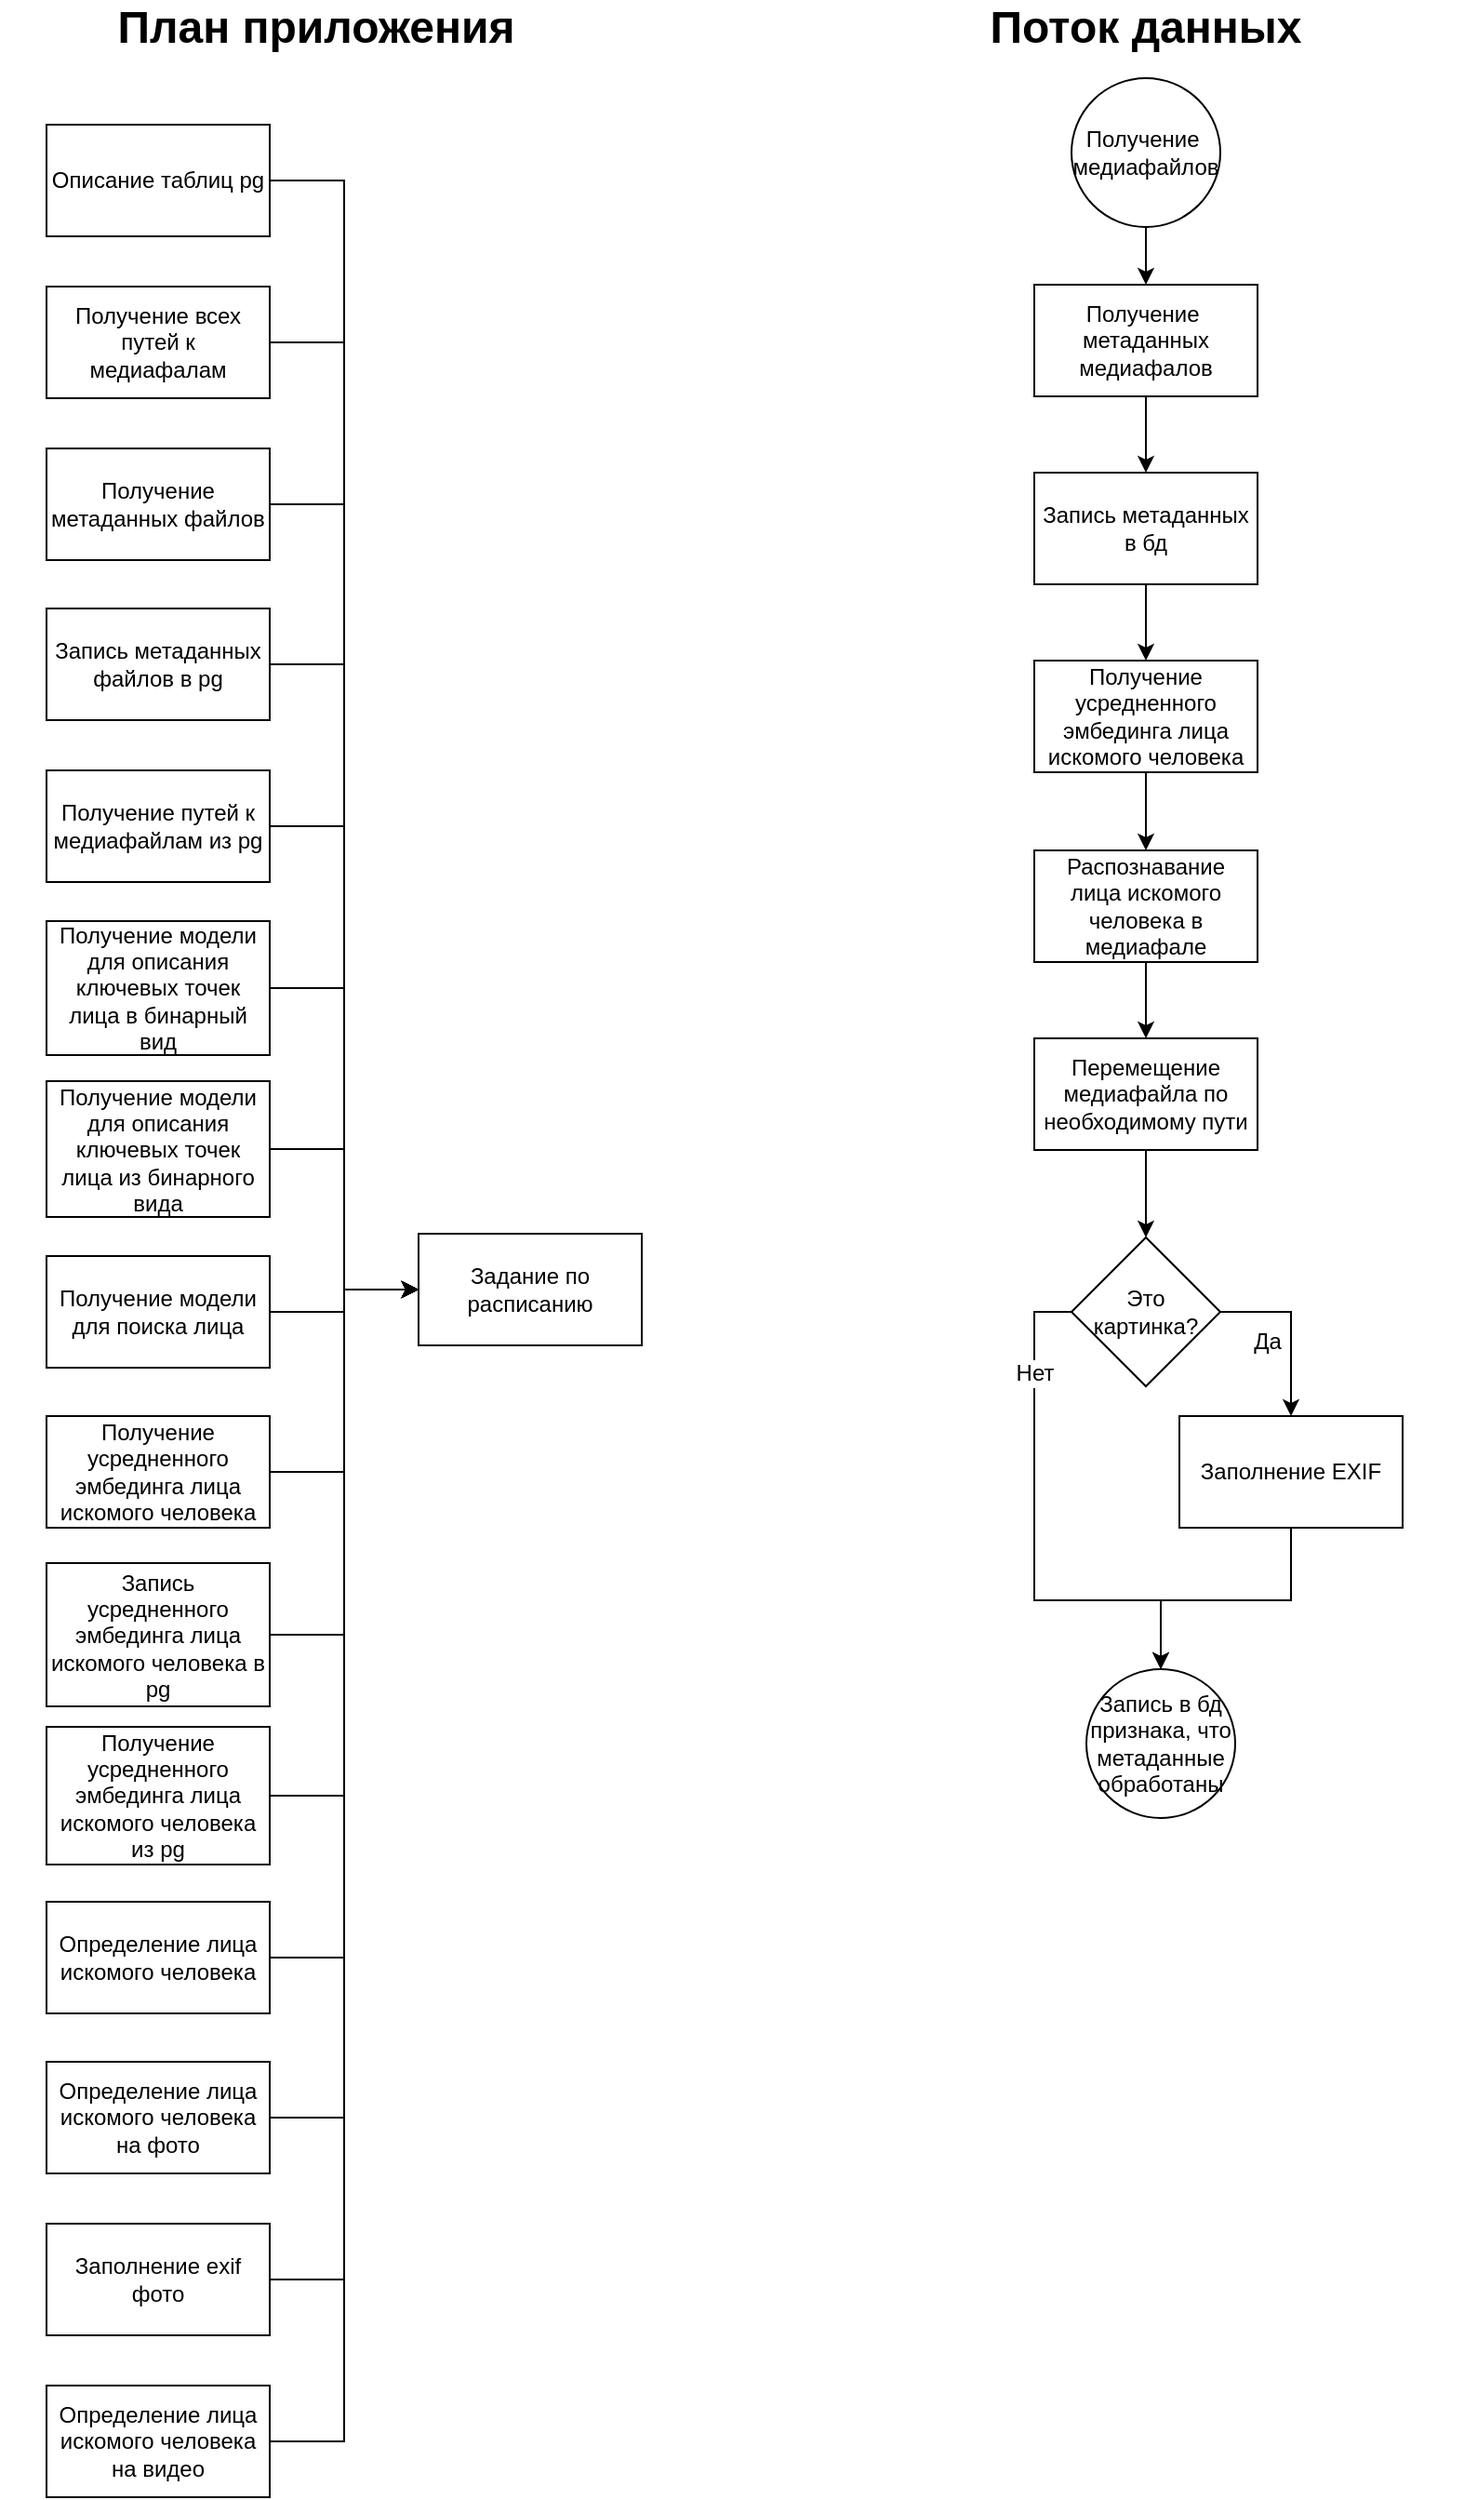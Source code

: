 <mxfile version="14.6.13" type="device"><diagram id="k0CuG49ZpZbV93FVSQIi" name="Страница 1"><mxGraphModel dx="1102" dy="815" grid="0" gridSize="10" guides="1" tooltips="1" connect="1" arrows="1" fold="1" page="0" pageScale="1" pageWidth="827" pageHeight="1169" background="#ffffff" math="0" shadow="0"><root><mxCell id="0"/><mxCell id="1" parent="0"/><mxCell id="19" value="&lt;font style=&quot;font-size: 24px&quot;&gt;&lt;b&gt;План приложения&lt;/b&gt;&lt;/font&gt;" style="text;html=1;strokeColor=none;fillColor=none;align=center;verticalAlign=middle;whiteSpace=wrap;rounded=0;" parent="1" vertex="1"><mxGeometry x="25" y="40" width="340" height="20" as="geometry"/></mxCell><mxCell id="20" value="&lt;b&gt;&lt;font style=&quot;font-size: 24px&quot;&gt;Поток данных&lt;/font&gt;&lt;/b&gt;" style="text;html=1;strokeColor=none;fillColor=none;align=center;verticalAlign=middle;whiteSpace=wrap;rounded=0;" parent="1" vertex="1"><mxGeometry x="471" y="40" width="340" height="20" as="geometry"/></mxCell><mxCell id="23" style="edgeStyle=orthogonalEdgeStyle;rounded=0;html=1;jettySize=auto;orthogonalLoop=1;" parent="1" source="21" target="22" edge="1"><mxGeometry relative="1" as="geometry"/></mxCell><mxCell id="21" value="Получение&amp;nbsp; медиафайлов" style="ellipse;whiteSpace=wrap;html=1;aspect=fixed;" parent="1" vertex="1"><mxGeometry x="601" y="77" width="80" height="80" as="geometry"/></mxCell><mxCell id="25" style="edgeStyle=orthogonalEdgeStyle;rounded=0;html=1;jettySize=auto;orthogonalLoop=1;" parent="1" source="22" target="24" edge="1"><mxGeometry relative="1" as="geometry"/></mxCell><mxCell id="22" value="&lt;div&gt;Получение&amp;nbsp; метаданных&lt;/div&gt;&lt;div&gt; медиафалов&lt;/div&gt;" style="rounded=0;whiteSpace=wrap;html=1;" parent="1" vertex="1"><mxGeometry x="581" y="188" width="120" height="60" as="geometry"/></mxCell><mxCell id="27" style="edgeStyle=orthogonalEdgeStyle;rounded=0;html=1;jettySize=auto;orthogonalLoop=1;" parent="1" source="24" target="26" edge="1"><mxGeometry relative="1" as="geometry"/></mxCell><mxCell id="24" value="Запись метаданных в бд" style="rounded=0;whiteSpace=wrap;html=1;" parent="1" vertex="1"><mxGeometry x="581" y="289" width="120" height="60" as="geometry"/></mxCell><mxCell id="29" style="edgeStyle=orthogonalEdgeStyle;rounded=0;html=1;jettySize=auto;orthogonalLoop=1;" parent="1" source="26" target="28" edge="1"><mxGeometry relative="1" as="geometry"/></mxCell><mxCell id="26" value="Получение усредненного эмбединга лица искомого человека" style="rounded=0;whiteSpace=wrap;html=1;" parent="1" vertex="1"><mxGeometry x="581" y="390" width="120" height="60" as="geometry"/></mxCell><mxCell id="31" style="edgeStyle=orthogonalEdgeStyle;rounded=0;html=1;jettySize=auto;orthogonalLoop=1;" parent="1" source="28" target="30" edge="1"><mxGeometry relative="1" as="geometry"/></mxCell><mxCell id="28" value="&lt;div&gt;Распознавание &lt;br&gt;&lt;/div&gt;&lt;div&gt;лица искомого человека в медиафале&lt;/div&gt;" style="rounded=0;whiteSpace=wrap;html=1;" parent="1" vertex="1"><mxGeometry x="581" y="492" width="120" height="60" as="geometry"/></mxCell><mxCell id="56" style="edgeStyle=orthogonalEdgeStyle;rounded=0;html=1;jettySize=auto;orthogonalLoop=1;" parent="1" source="30" target="55" edge="1"><mxGeometry relative="1" as="geometry"/></mxCell><mxCell id="30" value="&lt;div&gt;Перемещение&lt;/div&gt;&lt;div&gt;медиафайла по необходимому пути&lt;br&gt;&lt;/div&gt;" style="rounded=0;whiteSpace=wrap;html=1;" parent="1" vertex="1"><mxGeometry x="581" y="593" width="120" height="60" as="geometry"/></mxCell><mxCell id="35" value="Запись в бд признака, что метаданные обработаны" style="ellipse;whiteSpace=wrap;html=1;aspect=fixed;" parent="1" vertex="1"><mxGeometry x="609" y="932" width="80" height="80" as="geometry"/></mxCell><mxCell id="9" value="Задание по расписанию" style="rounded=0;whiteSpace=wrap;html=1;" parent="1" vertex="1"><mxGeometry x="250" y="698" width="120" height="60" as="geometry"/></mxCell><mxCell id="11" style="edgeStyle=orthogonalEdgeStyle;rounded=0;html=1;entryX=0;entryY=0.5;jettySize=auto;orthogonalLoop=1;" parent="1" source="3" target="9" edge="1"><mxGeometry relative="1" as="geometry"/></mxCell><mxCell id="12" style="edgeStyle=orthogonalEdgeStyle;rounded=0;html=1;entryX=0;entryY=0.5;jettySize=auto;orthogonalLoop=1;" parent="1" source="4" target="9" edge="1"><mxGeometry relative="1" as="geometry"/></mxCell><mxCell id="13" style="edgeStyle=orthogonalEdgeStyle;rounded=0;html=1;jettySize=auto;orthogonalLoop=1;entryX=0;entryY=0.5;" parent="1" source="5" target="9" edge="1"><mxGeometry relative="1" as="geometry"><Array as="points"><mxPoint x="210" y="913"/><mxPoint x="210" y="728"/></Array></mxGeometry></mxCell><mxCell id="14" style="edgeStyle=orthogonalEdgeStyle;rounded=0;html=1;entryX=0;entryY=0.5;jettySize=auto;orthogonalLoop=1;" parent="1" source="6" target="9" edge="1"><mxGeometry relative="1" as="geometry"/></mxCell><mxCell id="15" style="edgeStyle=orthogonalEdgeStyle;rounded=0;html=1;entryX=0;entryY=0.5;jettySize=auto;orthogonalLoop=1;" parent="1" source="7" target="9" edge="1"><mxGeometry relative="1" as="geometry"/></mxCell><mxCell id="16" style="edgeStyle=orthogonalEdgeStyle;rounded=0;html=1;entryX=0;entryY=0.5;jettySize=auto;orthogonalLoop=1;" parent="1" source="8" target="9" edge="1"><mxGeometry relative="1" as="geometry"/></mxCell><mxCell id="4" value="Получение усредненного эмбединга лица искомого человека" style="rounded=0;whiteSpace=wrap;html=1;" parent="1" vertex="1"><mxGeometry x="50" y="796" width="120" height="60" as="geometry"/></mxCell><mxCell id="5" value="Запись усредненного эмбединга лица искомого человека в pg" style="rounded=0;whiteSpace=wrap;html=1;" parent="1" vertex="1"><mxGeometry x="50" y="875" width="120" height="77" as="geometry"/></mxCell><mxCell id="6" value="Получение усредненного эмбединга лица искомого человека из pg" style="rounded=0;whiteSpace=wrap;html=1;" parent="1" vertex="1"><mxGeometry x="50" y="963" width="120" height="74" as="geometry"/></mxCell><mxCell id="7" value="Определение лица искомого человека" style="rounded=0;whiteSpace=wrap;html=1;" parent="1" vertex="1"><mxGeometry x="50" y="1057" width="120" height="60" as="geometry"/></mxCell><mxCell id="8" value="Определение лица искомого человека на фото" style="rounded=0;whiteSpace=wrap;html=1;" parent="1" vertex="1"><mxGeometry x="50" y="1143" width="120" height="60" as="geometry"/></mxCell><mxCell id="3" value="Описание таблиц pg" style="rounded=0;whiteSpace=wrap;html=1;" parent="1" vertex="1"><mxGeometry x="50" y="102" width="120" height="60" as="geometry"/></mxCell><mxCell id="46" style="edgeStyle=orthogonalEdgeStyle;rounded=0;html=1;entryX=0;entryY=0.5;jettySize=auto;orthogonalLoop=1;" parent="1" source="37" target="9" edge="1"><mxGeometry relative="1" as="geometry"/></mxCell><mxCell id="37" value="&lt;div&gt;Получение всех путей к&lt;/div&gt;&lt;div&gt; медиафалам&lt;/div&gt;" style="rounded=0;whiteSpace=wrap;html=1;" parent="1" vertex="1"><mxGeometry x="50" y="189" width="120" height="60" as="geometry"/></mxCell><mxCell id="47" style="edgeStyle=orthogonalEdgeStyle;rounded=0;html=1;entryX=0;entryY=0.5;jettySize=auto;orthogonalLoop=1;" parent="1" source="38" target="9" edge="1"><mxGeometry relative="1" as="geometry"/></mxCell><mxCell id="38" value="&lt;div&gt;Получение метаданных файлов&lt;br&gt;&lt;/div&gt;" style="rounded=0;whiteSpace=wrap;html=1;" parent="1" vertex="1"><mxGeometry x="50" y="276" width="120" height="60" as="geometry"/></mxCell><mxCell id="48" style="edgeStyle=orthogonalEdgeStyle;rounded=0;html=1;entryX=0;entryY=0.5;jettySize=auto;orthogonalLoop=1;" parent="1" source="39" target="9" edge="1"><mxGeometry relative="1" as="geometry"/></mxCell><mxCell id="39" value="Запись метаданных файлов в pg" style="rounded=0;whiteSpace=wrap;html=1;" parent="1" vertex="1"><mxGeometry x="50" y="362" width="120" height="60" as="geometry"/></mxCell><mxCell id="49" style="edgeStyle=orthogonalEdgeStyle;rounded=0;html=1;entryX=0;entryY=0.5;jettySize=auto;orthogonalLoop=1;" parent="1" source="40" target="9" edge="1"><mxGeometry relative="1" as="geometry"/></mxCell><mxCell id="40" value="Получение путей к медиафайлам из pg" style="rounded=0;whiteSpace=wrap;html=1;" parent="1" vertex="1"><mxGeometry x="50" y="449" width="120" height="60" as="geometry"/></mxCell><mxCell id="50" style="edgeStyle=orthogonalEdgeStyle;rounded=0;html=1;jettySize=auto;orthogonalLoop=1;entryX=0;entryY=0.5;" parent="1" source="41" target="9" edge="1"><mxGeometry relative="1" as="geometry"><Array as="points"><mxPoint x="210" y="566"/><mxPoint x="210" y="728"/></Array></mxGeometry></mxCell><mxCell id="41" value="Получение модели для описания ключевых точек лица в бинарный вид" style="rounded=0;whiteSpace=wrap;html=1;" parent="1" vertex="1"><mxGeometry x="50" y="530" width="120" height="72" as="geometry"/></mxCell><mxCell id="51" style="edgeStyle=orthogonalEdgeStyle;rounded=0;html=1;jettySize=auto;orthogonalLoop=1;entryX=0;entryY=0.5;" parent="1" source="42" target="9" edge="1"><mxGeometry relative="1" as="geometry"><Array as="points"><mxPoint x="210" y="652"/><mxPoint x="210" y="728"/></Array></mxGeometry></mxCell><mxCell id="42" value="Получение модели для описания ключевых точек лица из бинарного вида" style="rounded=0;whiteSpace=wrap;html=1;" parent="1" vertex="1"><mxGeometry x="50" y="616" width="120" height="73" as="geometry"/></mxCell><mxCell id="52" style="edgeStyle=orthogonalEdgeStyle;rounded=0;html=1;entryX=0;entryY=0.5;jettySize=auto;orthogonalLoop=1;" parent="1" source="43" target="9" edge="1"><mxGeometry relative="1" as="geometry"/></mxCell><mxCell id="43" value="Получение модели для поиска лица" style="rounded=0;whiteSpace=wrap;html=1;" parent="1" vertex="1"><mxGeometry x="50" y="710" width="120" height="60" as="geometry"/></mxCell><mxCell id="54" style="edgeStyle=orthogonalEdgeStyle;rounded=0;html=1;jettySize=auto;orthogonalLoop=1;entryX=0;entryY=0.5;" parent="1" source="44" target="9" edge="1"><mxGeometry relative="1" as="geometry"><mxPoint x="225" y="601" as="targetPoint"/><Array as="points"><mxPoint x="210" y="1347"/><mxPoint x="210" y="728"/></Array></mxGeometry></mxCell><mxCell id="44" value="Определение лица искомого человека на видео" style="rounded=0;whiteSpace=wrap;html=1;" parent="1" vertex="1"><mxGeometry x="50" y="1317" width="120" height="60" as="geometry"/></mxCell><mxCell id="53" style="edgeStyle=orthogonalEdgeStyle;rounded=0;html=1;entryX=0;entryY=0.5;jettySize=auto;orthogonalLoop=1;" parent="1" source="45" target="9" edge="1"><mxGeometry relative="1" as="geometry"/></mxCell><mxCell id="45" value="Заполнение exif фото" style="rounded=0;whiteSpace=wrap;html=1;" parent="1" vertex="1"><mxGeometry x="50" y="1230" width="120" height="60" as="geometry"/></mxCell><mxCell id="57" style="edgeStyle=orthogonalEdgeStyle;rounded=0;html=1;jettySize=auto;orthogonalLoop=1;exitX=1;exitY=0.5;" parent="1" source="55" target="59" edge="1"><mxGeometry relative="1" as="geometry"><mxPoint x="720.883" y="824" as="targetPoint"/><Array as="points"><mxPoint x="719" y="740"/></Array></mxGeometry></mxCell><mxCell id="60" value="Да" style="text;html=1;resizable=0;points=[];align=center;verticalAlign=middle;labelBackgroundColor=#ffffff;" parent="57" vertex="1" connectable="0"><mxGeometry x="-0.194" y="-14" relative="1" as="geometry"><mxPoint x="1" y="16" as="offset"/></mxGeometry></mxCell><mxCell id="61" style="edgeStyle=orthogonalEdgeStyle;rounded=0;html=1;jettySize=auto;orthogonalLoop=1;exitX=0;exitY=0.5;entryX=0.5;entryY=0;" parent="1" source="55" target="35" edge="1"><mxGeometry relative="1" as="geometry"><mxPoint x="649.667" y="921.667" as="targetPoint"/><Array as="points"><mxPoint x="581" y="740"/><mxPoint x="581" y="895"/><mxPoint x="649" y="895"/></Array></mxGeometry></mxCell><mxCell id="64" value="Нет" style="text;html=1;resizable=0;points=[];align=center;verticalAlign=middle;labelBackgroundColor=#ffffff;" parent="61" vertex="1" connectable="0"><mxGeometry x="-0.518" y="-2" relative="1" as="geometry"><mxPoint x="2" y="-15" as="offset"/></mxGeometry></mxCell><mxCell id="55" value="Это картинка?" style="rhombus;whiteSpace=wrap;html=1;" parent="1" vertex="1"><mxGeometry x="601" y="700" width="80" height="80" as="geometry"/></mxCell><mxCell id="62" style="edgeStyle=orthogonalEdgeStyle;rounded=0;html=1;jettySize=auto;orthogonalLoop=1;" parent="1" source="59" target="35" edge="1"><mxGeometry relative="1" as="geometry"><mxPoint x="649.667" y="921.667" as="targetPoint"/><Array as="points"><mxPoint x="719" y="895"/><mxPoint x="649" y="895"/></Array></mxGeometry></mxCell><mxCell id="59" value="Заполнение EXIF" style="rounded=0;whiteSpace=wrap;html=1;" parent="1" vertex="1"><mxGeometry x="659" y="796" width="120" height="60" as="geometry"/></mxCell></root></mxGraphModel></diagram></mxfile>